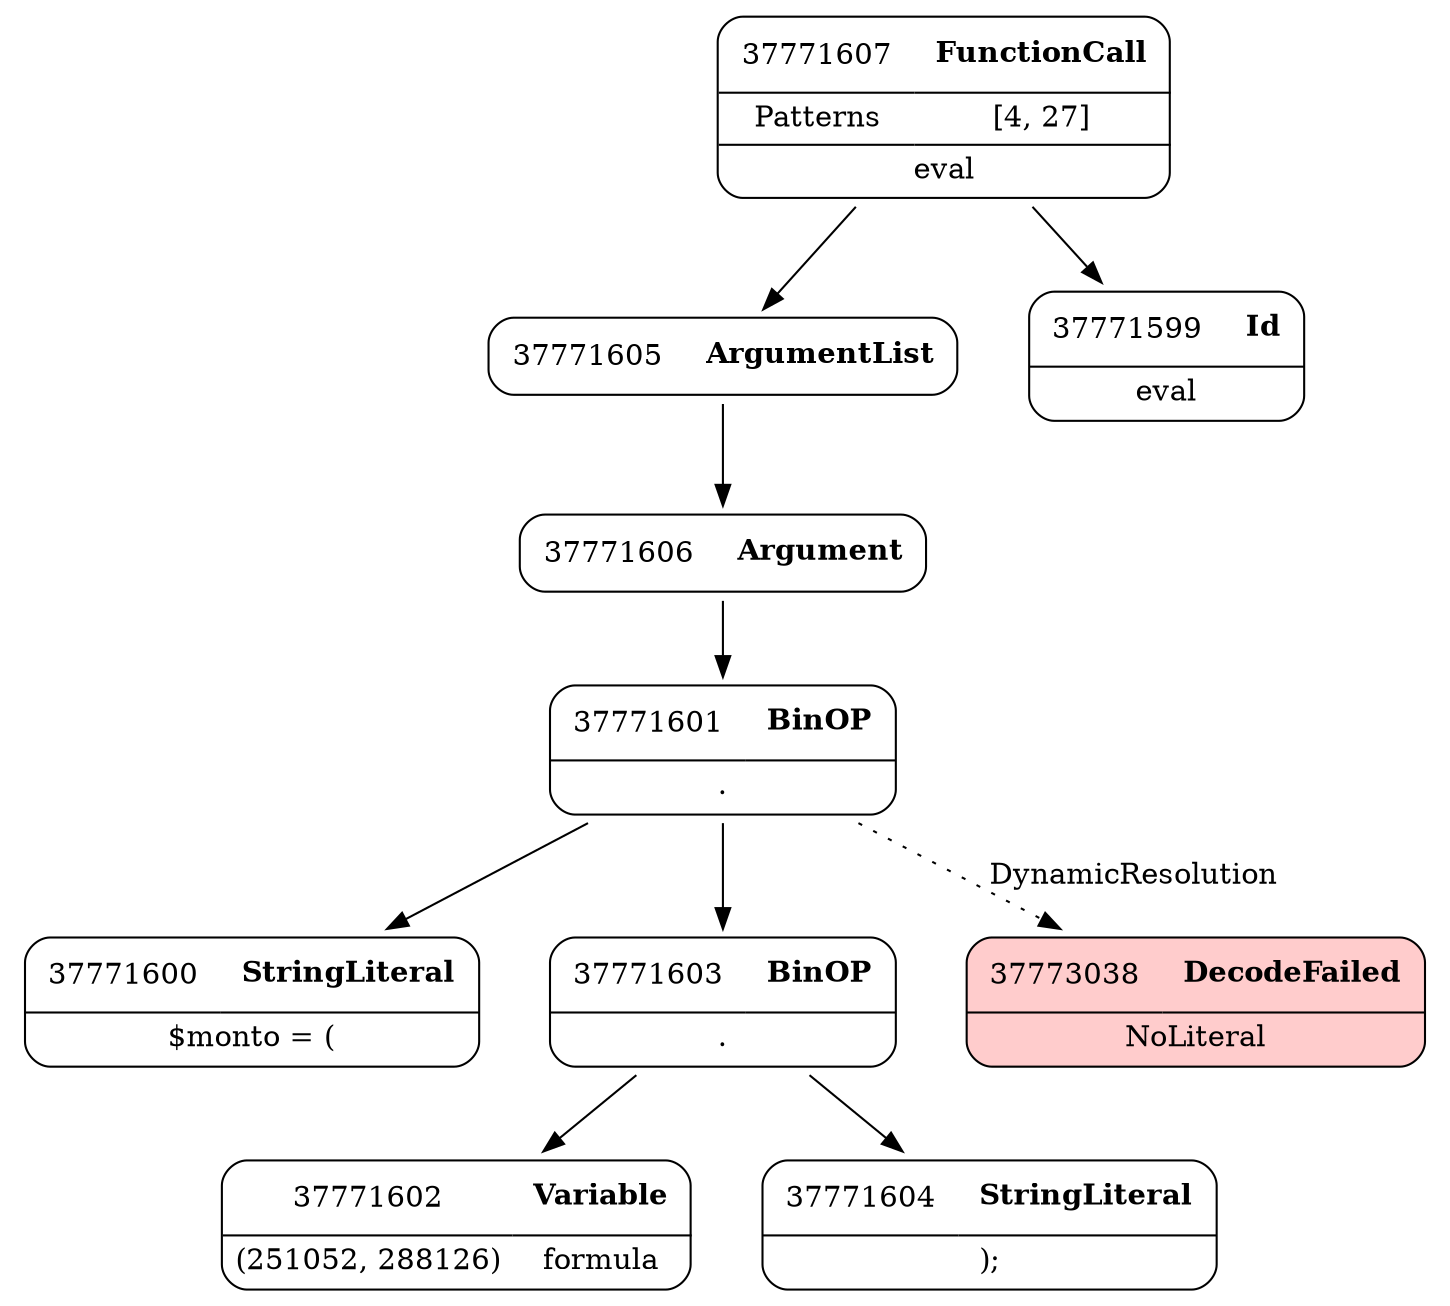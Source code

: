 digraph ast {
node [shape=none];
37771600 [label=<<TABLE border='1' cellspacing='0' cellpadding='10' style='rounded' ><TR><TD border='0'>37771600</TD><TD border='0'><B>StringLiteral</B></TD></TR><HR/><TR><TD border='0' cellpadding='5' colspan='2'>$monto = (</TD></TR></TABLE>>];
37771601 [label=<<TABLE border='1' cellspacing='0' cellpadding='10' style='rounded' ><TR><TD border='0'>37771601</TD><TD border='0'><B>BinOP</B></TD></TR><HR/><TR><TD border='0' cellpadding='5' colspan='2'>.</TD></TR></TABLE>>];
37771601 -> 37771600 [weight=2];
37771601 -> 37771603 [weight=2];
37771601 -> 37773038 [style=dotted,label=DynamicResolution];
37771602 [label=<<TABLE border='1' cellspacing='0' cellpadding='10' style='rounded' ><TR><TD border='0'>37771602</TD><TD border='0'><B>Variable</B></TD></TR><HR/><TR><TD border='0' cellpadding='5'>(251052, 288126)</TD><TD border='0' cellpadding='5'>formula</TD></TR></TABLE>>];
37771603 [label=<<TABLE border='1' cellspacing='0' cellpadding='10' style='rounded' ><TR><TD border='0'>37771603</TD><TD border='0'><B>BinOP</B></TD></TR><HR/><TR><TD border='0' cellpadding='5' colspan='2'>.</TD></TR></TABLE>>];
37771603 -> 37771602 [weight=2];
37771603 -> 37771604 [weight=2];
37771604 [label=<<TABLE border='1' cellspacing='0' cellpadding='10' style='rounded' ><TR><TD border='0'>37771604</TD><TD border='0'><B>StringLiteral</B></TD></TR><HR/><TR><TD border='0' cellpadding='5' colspan='2'>);</TD></TR></TABLE>>];
37771605 [label=<<TABLE border='1' cellspacing='0' cellpadding='10' style='rounded' ><TR><TD border='0'>37771605</TD><TD border='0'><B>ArgumentList</B></TD></TR></TABLE>>];
37771605 -> 37771606 [weight=2];
37771606 [label=<<TABLE border='1' cellspacing='0' cellpadding='10' style='rounded' ><TR><TD border='0'>37771606</TD><TD border='0'><B>Argument</B></TD></TR></TABLE>>];
37771606 -> 37771601 [weight=2];
37771607 [label=<<TABLE border='1' cellspacing='0' cellpadding='10' style='rounded' ><TR><TD border='0'>37771607</TD><TD border='0'><B>FunctionCall</B></TD></TR><HR/><TR><TD border='0' cellpadding='5'>Patterns</TD><TD border='0' cellpadding='5'>[4, 27]</TD></TR><HR/><TR><TD border='0' cellpadding='5' colspan='2'>eval</TD></TR></TABLE>>];
37771607 -> 37771599 [weight=2];
37771607 -> 37771605 [weight=2];
37773038 [label=<<TABLE border='1' cellspacing='0' cellpadding='10' style='rounded' bgcolor='#FFCCCC' ><TR><TD border='0'>37773038</TD><TD border='0'><B>DecodeFailed</B></TD></TR><HR/><TR><TD border='0' cellpadding='5' colspan='2'>NoLiteral</TD></TR></TABLE>>];
37771599 [label=<<TABLE border='1' cellspacing='0' cellpadding='10' style='rounded' ><TR><TD border='0'>37771599</TD><TD border='0'><B>Id</B></TD></TR><HR/><TR><TD border='0' cellpadding='5' colspan='2'>eval</TD></TR></TABLE>>];
}
